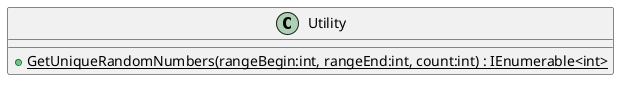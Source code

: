 @startuml
class Utility {
    {static} + GetUniqueRandomNumbers(rangeBegin:int, rangeEnd:int, count:int) : IEnumerable<int>
}
@enduml
